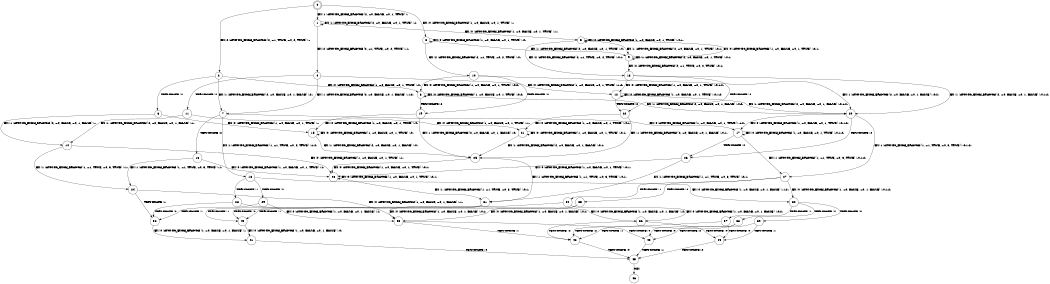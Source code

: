 digraph BCG {
size = "7, 10.5";
center = TRUE;
node [shape = circle];
0 [peripheries = 2];
0 -> 1 [label = "EX !1 !ATOMIC_EXCH_BRANCH (2, +0, FALSE, +0, 1, TRUE) !::"];
0 -> 2 [label = "EX !2 !ATOMIC_EXCH_BRANCH (2, +1, TRUE, +0, 2, TRUE) !::"];
0 -> 3 [label = "EX !0 !ATOMIC_EXCH_BRANCH (1, +0, FALSE, +0, 1, TRUE) !::"];
1 -> 4 [label = "EX !2 !ATOMIC_EXCH_BRANCH (2, +1, TRUE, +0, 2, TRUE) !:1:"];
1 -> 5 [label = "EX !0 !ATOMIC_EXCH_BRANCH (1, +0, FALSE, +0, 1, TRUE) !:1:"];
1 -> 1 [label = "EX !1 !ATOMIC_EXCH_BRANCH (2, +0, FALSE, +0, 1, TRUE) !:1:"];
2 -> 6 [label = "TERMINATE !2"];
2 -> 7 [label = "EX !1 !ATOMIC_EXCH_BRANCH (2, +0, FALSE, +0, 1, FALSE) !:2:"];
2 -> 8 [label = "EX !0 !ATOMIC_EXCH_BRANCH (1, +0, FALSE, +0, 1, TRUE) !:2:"];
3 -> 9 [label = "EX !1 !ATOMIC_EXCH_BRANCH (2, +0, FALSE, +0, 1, TRUE) !:0:"];
3 -> 10 [label = "EX !2 !ATOMIC_EXCH_BRANCH (2, +1, TRUE, +0, 2, TRUE) !:0:"];
3 -> 3 [label = "EX !0 !ATOMIC_EXCH_BRANCH (1, +0, FALSE, +0, 1, TRUE) !:0:"];
4 -> 11 [label = "TERMINATE !2"];
4 -> 12 [label = "EX !0 !ATOMIC_EXCH_BRANCH (1, +0, FALSE, +0, 1, TRUE) !:1:2:"];
4 -> 7 [label = "EX !1 !ATOMIC_EXCH_BRANCH (2, +0, FALSE, +0, 1, FALSE) !:1:2:"];
5 -> 13 [label = "EX !2 !ATOMIC_EXCH_BRANCH (2, +1, TRUE, +0, 2, TRUE) !:0:1:"];
5 -> 9 [label = "EX !1 !ATOMIC_EXCH_BRANCH (2, +0, FALSE, +0, 1, TRUE) !:0:1:"];
5 -> 5 [label = "EX !0 !ATOMIC_EXCH_BRANCH (1, +0, FALSE, +0, 1, TRUE) !:0:1:"];
6 -> 14 [label = "EX !1 !ATOMIC_EXCH_BRANCH (2, +0, FALSE, +0, 1, FALSE) !::"];
6 -> 15 [label = "EX !0 !ATOMIC_EXCH_BRANCH (1, +0, FALSE, +0, 1, TRUE) !::"];
7 -> 16 [label = "TERMINATE !2"];
7 -> 17 [label = "EX !0 !ATOMIC_EXCH_BRANCH (1, +0, FALSE, +0, 1, TRUE) !:1:2:"];
7 -> 18 [label = "EX !1 !ATOMIC_EXCH_BRANCH (1, +1, TRUE, +0, 3, TRUE) !:1:2:"];
8 -> 19 [label = "TERMINATE !2"];
8 -> 20 [label = "EX !1 !ATOMIC_EXCH_BRANCH (2, +0, FALSE, +0, 1, FALSE) !:0:2:"];
8 -> 8 [label = "EX !0 !ATOMIC_EXCH_BRANCH (1, +0, FALSE, +0, 1, TRUE) !:0:2:"];
9 -> 13 [label = "EX !2 !ATOMIC_EXCH_BRANCH (2, +1, TRUE, +0, 2, TRUE) !:0:1:"];
9 -> 9 [label = "EX !1 !ATOMIC_EXCH_BRANCH (2, +0, FALSE, +0, 1, TRUE) !:0:1:"];
9 -> 5 [label = "EX !0 !ATOMIC_EXCH_BRANCH (1, +0, FALSE, +0, 1, TRUE) !:0:1:"];
10 -> 19 [label = "TERMINATE !2"];
10 -> 20 [label = "EX !1 !ATOMIC_EXCH_BRANCH (2, +0, FALSE, +0, 1, FALSE) !:0:2:"];
10 -> 8 [label = "EX !0 !ATOMIC_EXCH_BRANCH (1, +0, FALSE, +0, 1, TRUE) !:0:2:"];
11 -> 14 [label = "EX !1 !ATOMIC_EXCH_BRANCH (2, +0, FALSE, +0, 1, FALSE) !:1:"];
11 -> 21 [label = "EX !0 !ATOMIC_EXCH_BRANCH (1, +0, FALSE, +0, 1, TRUE) !:1:"];
12 -> 22 [label = "TERMINATE !2"];
12 -> 20 [label = "EX !1 !ATOMIC_EXCH_BRANCH (2, +0, FALSE, +0, 1, FALSE) !:0:1:2:"];
12 -> 12 [label = "EX !0 !ATOMIC_EXCH_BRANCH (1, +0, FALSE, +0, 1, TRUE) !:0:1:2:"];
13 -> 22 [label = "TERMINATE !2"];
13 -> 20 [label = "EX !1 !ATOMIC_EXCH_BRANCH (2, +0, FALSE, +0, 1, FALSE) !:0:1:2:"];
13 -> 12 [label = "EX !0 !ATOMIC_EXCH_BRANCH (1, +0, FALSE, +0, 1, TRUE) !:0:1:2:"];
14 -> 23 [label = "EX !0 !ATOMIC_EXCH_BRANCH (1, +0, FALSE, +0, 1, TRUE) !:1:"];
14 -> 24 [label = "EX !1 !ATOMIC_EXCH_BRANCH (1, +1, TRUE, +0, 3, TRUE) !:1:"];
15 -> 25 [label = "EX !1 !ATOMIC_EXCH_BRANCH (2, +0, FALSE, +0, 1, FALSE) !:0:"];
15 -> 15 [label = "EX !0 !ATOMIC_EXCH_BRANCH (1, +0, FALSE, +0, 1, TRUE) !:0:"];
16 -> 24 [label = "EX !1 !ATOMIC_EXCH_BRANCH (1, +1, TRUE, +0, 3, TRUE) !:1:"];
16 -> 23 [label = "EX !0 !ATOMIC_EXCH_BRANCH (1, +0, FALSE, +0, 1, TRUE) !:1:"];
17 -> 26 [label = "TERMINATE !2"];
17 -> 27 [label = "EX !1 !ATOMIC_EXCH_BRANCH (1, +1, TRUE, +0, 3, TRUE) !:0:1:2:"];
17 -> 17 [label = "EX !0 !ATOMIC_EXCH_BRANCH (1, +0, FALSE, +0, 1, TRUE) !:0:1:2:"];
18 -> 28 [label = "TERMINATE !1"];
18 -> 29 [label = "TERMINATE !2"];
18 -> 30 [label = "EX !0 !ATOMIC_EXCH_BRANCH (1, +0, FALSE, +0, 1, FALSE) !:1:2:"];
19 -> 15 [label = "EX !0 !ATOMIC_EXCH_BRANCH (1, +0, FALSE, +0, 1, TRUE) !:0:"];
19 -> 25 [label = "EX !1 !ATOMIC_EXCH_BRANCH (2, +0, FALSE, +0, 1, FALSE) !:0:"];
20 -> 26 [label = "TERMINATE !2"];
20 -> 27 [label = "EX !1 !ATOMIC_EXCH_BRANCH (1, +1, TRUE, +0, 3, TRUE) !:0:1:2:"];
20 -> 17 [label = "EX !0 !ATOMIC_EXCH_BRANCH (1, +0, FALSE, +0, 1, TRUE) !:0:1:2:"];
21 -> 25 [label = "EX !1 !ATOMIC_EXCH_BRANCH (2, +0, FALSE, +0, 1, FALSE) !:0:1:"];
21 -> 21 [label = "EX !0 !ATOMIC_EXCH_BRANCH (1, +0, FALSE, +0, 1, TRUE) !:0:1:"];
22 -> 25 [label = "EX !1 !ATOMIC_EXCH_BRANCH (2, +0, FALSE, +0, 1, FALSE) !:0:1:"];
22 -> 21 [label = "EX !0 !ATOMIC_EXCH_BRANCH (1, +0, FALSE, +0, 1, TRUE) !:0:1:"];
23 -> 31 [label = "EX !1 !ATOMIC_EXCH_BRANCH (1, +1, TRUE, +0, 3, TRUE) !:0:1:"];
23 -> 23 [label = "EX !0 !ATOMIC_EXCH_BRANCH (1, +0, FALSE, +0, 1, TRUE) !:0:1:"];
24 -> 32 [label = "TERMINATE !1"];
24 -> 33 [label = "EX !0 !ATOMIC_EXCH_BRANCH (1, +0, FALSE, +0, 1, FALSE) !:1:"];
25 -> 31 [label = "EX !1 !ATOMIC_EXCH_BRANCH (1, +1, TRUE, +0, 3, TRUE) !:0:1:"];
25 -> 23 [label = "EX !0 !ATOMIC_EXCH_BRANCH (1, +0, FALSE, +0, 1, TRUE) !:0:1:"];
26 -> 31 [label = "EX !1 !ATOMIC_EXCH_BRANCH (1, +1, TRUE, +0, 3, TRUE) !:0:1:"];
26 -> 23 [label = "EX !0 !ATOMIC_EXCH_BRANCH (1, +0, FALSE, +0, 1, TRUE) !:0:1:"];
27 -> 34 [label = "TERMINATE !1"];
27 -> 35 [label = "TERMINATE !2"];
27 -> 30 [label = "EX !0 !ATOMIC_EXCH_BRANCH (1, +0, FALSE, +0, 1, FALSE) !:0:1:2:"];
28 -> 32 [label = "TERMINATE !2"];
28 -> 36 [label = "EX !0 !ATOMIC_EXCH_BRANCH (1, +0, FALSE, +0, 1, FALSE) !:2:"];
29 -> 32 [label = "TERMINATE !1"];
29 -> 33 [label = "EX !0 !ATOMIC_EXCH_BRANCH (1, +0, FALSE, +0, 1, FALSE) !:1:"];
30 -> 37 [label = "TERMINATE !1"];
30 -> 38 [label = "TERMINATE !2"];
30 -> 39 [label = "TERMINATE !0"];
31 -> 40 [label = "TERMINATE !1"];
31 -> 33 [label = "EX !0 !ATOMIC_EXCH_BRANCH (1, +0, FALSE, +0, 1, FALSE) !:0:1:"];
32 -> 41 [label = "EX !0 !ATOMIC_EXCH_BRANCH (1, +0, FALSE, +0, 1, FALSE) !::"];
33 -> 42 [label = "TERMINATE !1"];
33 -> 43 [label = "TERMINATE !0"];
34 -> 36 [label = "EX !0 !ATOMIC_EXCH_BRANCH (1, +0, FALSE, +0, 1, FALSE) !:0:2:"];
34 -> 40 [label = "TERMINATE !2"];
35 -> 33 [label = "EX !0 !ATOMIC_EXCH_BRANCH (1, +0, FALSE, +0, 1, FALSE) !:0:1:"];
35 -> 40 [label = "TERMINATE !1"];
36 -> 42 [label = "TERMINATE !2"];
36 -> 44 [label = "TERMINATE !0"];
37 -> 42 [label = "TERMINATE !2"];
37 -> 44 [label = "TERMINATE !0"];
38 -> 42 [label = "TERMINATE !1"];
38 -> 43 [label = "TERMINATE !0"];
39 -> 44 [label = "TERMINATE !1"];
39 -> 43 [label = "TERMINATE !2"];
40 -> 41 [label = "EX !0 !ATOMIC_EXCH_BRANCH (1, +0, FALSE, +0, 1, FALSE) !:0:"];
41 -> 45 [label = "TERMINATE !0"];
42 -> 45 [label = "TERMINATE !0"];
43 -> 45 [label = "TERMINATE !1"];
44 -> 45 [label = "TERMINATE !2"];
45 -> 46 [label = "exit"];
}
